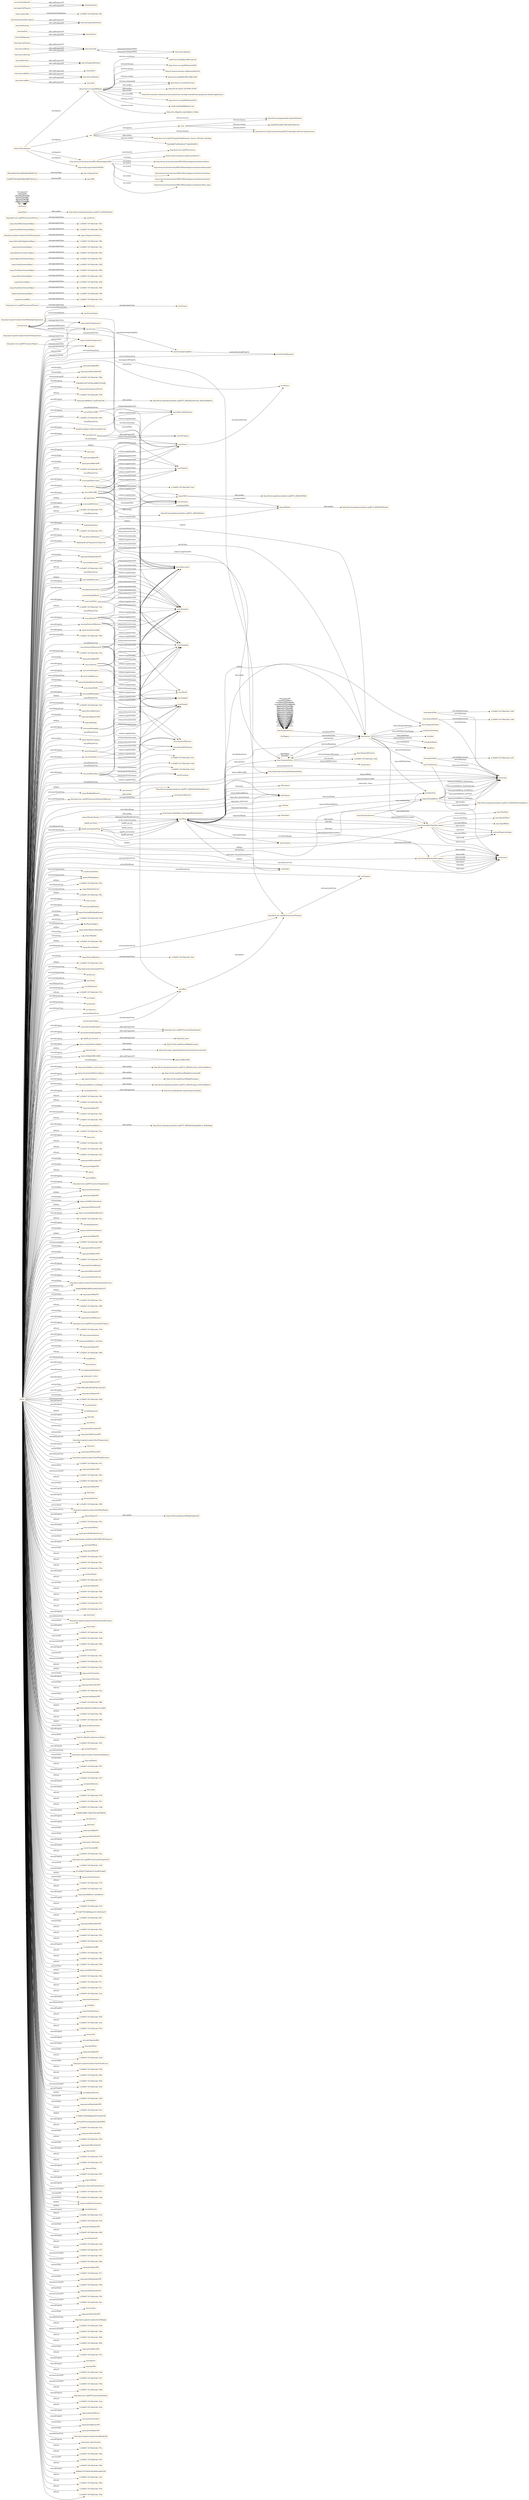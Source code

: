 digraph ar2dtool_diagram { 
rankdir=LR;
size="1501"
node [shape = rectangle, color="orange"]; "ssn:Sensor" "1c35d047:167c0be5cbb:-7fa5" "1c35d047:167c0be5cbb:-7efa" "eepsa:Window" "1c35d047:167c0be5cbb:-7f6f" "eepsa:SouthEastOrientedObject" "eepsa:BuildingElement" "eepsa:ExternalWall" "1c35d047:167c0be5cbb:-7fa8" "1c35d047:167c0be5cbb:-7f02" "dul:UnitOfMeasure" "eepsa:OutdoorRelativeHumidity" "http://purl.oclc.org/NET/ssnx/ssn#FeatureOfInterest" "eepsa:DeviceRelocation" "ssn:FeatureOfInterest" "1c35d047:167c0be5cbb:-7fa2" "eepsa:NorthOrientedObject" "1c35d047:167c0be5cbb:-7f8d" "eepsa:Door" "eepsa:NorthEastOrientedObject" "eepsa:IndoorTemperature" "eepsa:Building" "eepsa:SpaceOccupancy" "eepsa:SouthOrientedObject" "1c35d047:167c0be5cbb:-7ff1" "1c35d047:167c0be5cbb:-7fd2" "1c35d047:167c0be5cbb:-7fae" "eepsa:PostalAddress" "dul:Process" "1c35d047:167c0be5cbb:-7f9e" "eepsa:TemperatureSensor" "eepsa:ExternalWindow" "eepsa:BelowGroundLevelSpace" "san:ActuationValue" "1c35d047:167c0be5cbb:-7f6a" "eepsa:AdjacentToOutdoorSpace" "eepsa:BuildingSpace" "wgs84_pos:SpatialThing" "1c35d047:167c0be5cbb:-7fb2" "eepsa:WeatherService" "1c35d047:167c0be5cbb:-7f9c" "eepsa:SouthWestOrientedObject" "xsd:integer" "http://purl.oclc.org/NET/ssnx/ssn#Property" "san:Actuator" "eepsa:OutdoorTemperature" "eepsa:ExternalBuildingElement" "1c35d047:167c0be5cbb:-7fc9" "dul:PhysicalObject" "eepsa:IndoorRelativeHumidity" "http://purl.oclc.org/NET/ssnx/ssn#Process" "eepsa:NaturallyEnlightenedSpace" "ssn:Process" "eepsa:Skylight" "eepsa:WeatherStation" "1c35d047:167c0be5cbb:-7ff0" "http://purl.oclc.org/NET/ssnx/ssn#Input" "eepsa:DeviceShelter" "eepsa:Wall" "eepsa:EastOrientedObject" "eepsa:ExternalDoor" "san:Actuation" "eepsa:NorthWestOrientedObject" "1c35d047:167c0be5cbb:-7f23" "ssn:Device" "http://purl.oclc.org/NET/ssnx/ssn#Device" "1c35d047:167c0be5cbb:-7f46" "wgs84_pos:Point" "1c35d047:167c0be5cbb:-7f28" "1c35d047:167c0be5cbb:-7feb" "eepsa:Roof" "eepsa:WestOrientedObject" "san:ActuatorInput" "http://qudt.org/schema/qudt#Unit" "san:ActuatingProperty" "san:ActuatorOutput" "san:ActuatingCapability" "dul:Amount" "dul:Region" "dul:Entity" "san:Acting" "http://qudt.org/schema/qudt#QuantityKind" "san:Effect" "ssn:Deployment" "ssn:Input" "sosa:Actuation" "ssn:Output" "sosa:Observation" "ssn:Property" "ssn:System" "sosa:Sampling" "ssn:Stimulus" "time:TimeZone" "time:GeneralDateTimeDescription" "time:DateTimeInterval" "time:TRS" "time:TemporalDuration" "time:Duration" "time:GeneralDurationDescription" "time:ProperInterval" "time:TimePosition" "time:TemporalPosition" "time:Interval" "992cbe69ac9ab3a484ab62266d2b7efa" "time:TemporalEntity" "time:MonthOfYear" "2a28287b3b3d40188da346874423aca1" "time:TemporalUnit" "time:Instant" "time:DayOfWeek" "sosa:ObservableProperty" "sosa:FeatureOfInterest" "sosa:Platform" "sosa:ActuatableProperty" "sosa:Actuator" "sosa:Sample" "sosa:Sensor" "sosa:Procedure" "sosa:Result" "sosa:Sampler" ; /*classes style*/
	"san:hasActuatingProperty" -> "http://purl.oclc.org/NET/ssnx/ssn#hasProperty" [ label = "rdfs:subPropertyOf" ];
	"sosa:usedProcedure" -> "1c35d047:167c0be5cbb:-7edd" [ label = "owl:propertyChainAxiom" ];
	"sosa:usedProcedure" -> "1c35d047:167c0be5cbb:-7edf" [ label = "owl:propertyChainAxiom" ];
	"sosa:usedProcedure" -> "1c35d047:167c0be5cbb:-7ee1" [ label = "owl:propertyChainAxiom" ];
	"sosa:usedProcedure" -> "sosa:Procedure" [ label = "schema:rangeIncludes" ];
	"sosa:usedProcedure" -> "sosa:Sampling" [ label = "schema:domainIncludes" ];
	"sosa:usedProcedure" -> "sosa:Observation" [ label = "schema:domainIncludes" ];
	"sosa:usedProcedure" -> "sosa:Actuation" [ label = "schema:domainIncludes" ];
	"dul:Process" -> "ssn:Process" [ label = "owl:equivalentClass" ];
	"san:Actuation" -> "sosa:Actuation" [ label = "owl:equivalentClass" ];
	"san:hasActuatingCapability" -> "http://purl.oclc.org/NET/ssnx/ssn#hasProperty" [ label = "rdfs:subPropertyOf" ];
	"http://www.w3.org/2006/time" -> "http://orcid.org/0000-0002-3884-3420" [ label = "dcterms:creator" ];
	"http://www.w3.org/2006/time" -> "http://www.w3.org/TR/owl-time" [ label = "rdfs:seeAlso" ];
	"http://www.w3.org/2006/time" -> "http://dx.doi.org/10.3233/SW-150187" [ label = "rdfs:seeAlso" ];
	"http://www.w3.org/2006/time" -> "http://www.semantic-web-journal.net/content/time-ontology-extended-non-gregorian-calendar-applications" [ label = "rdfs:seeAlso" ];
	"http://www.w3.org/2006/time" -> "http://www.w3.org/TR/owl-time" [ label = "dcterms:isVersionOf" ];
	"http://www.w3.org/2006/time" -> "http://www.w3.org/2006/time#2016" [ label = "owl:versionIRI" ];
	"http://www.w3.org/2006/time" -> "mailto:panfeng66@gmail.com" [ label = "dcterms:creator" ];
	"http://www.w3.org/2006/time" -> "https://en.wikipedia.org/wiki/Jerry_Hobbs" [ label = "dcterms:creator" ];
	"http://www.w3.org/2006/time" -> "mailto:chris.little@metoffice.gov.uk" [ label = "dcterms:contributor" ];
	"http://www.w3.org/2006/time" -> "http://www.w3.org/2006/time#2006" [ label = "owl:priorVersion" ];
	"http://www.w3.org/2006/time" -> "https://creativecommons.org/licenses/by/4.0/" [ label = "dcterms:license" ];
	"time:generalDay" -> "1c35d047:167c0be5cbb:-7ed7" [ label = "owl:withRestrictions" ];
	"time:generalDay" -> "xsd:string" [ label = "owl:onDatatype" ];
	"eepsa:NorthEastOrientedObject" -> "1c35d047:167c0be5cbb:-7f8d" [ label = "owl:equivalentClass" ];
	"time:intervalBefore" -> "time:intervalDisjoint" [ label = "rdfs:subPropertyOf" ];
	"time:intervalBefore" -> "time:before" [ label = "rdfs:subPropertyOf" ];
	"time:inDateTime" -> "time:inTemporalPosition" [ label = "rdfs:subPropertyOf" ];
	"time:intervalFinishes" -> "time:intervalIn" [ label = "rdfs:subPropertyOf" ];
	"wgs84_pos:location" -> "foaf:based_near" [ label = "rdfs:subPropertyOf" ];
	"ssn:" -> "8e20dd007ed59cb0e2277bdb20540912" [ label = "dcterms:creator" ];
	"ssn:" -> "http://www.w3.org/Consortium/Legal/2015/copyright-software-and-document" [ label = "dcterms:license" ];
	"ssn:" -> "sosa:" [ label = "owl:imports" ];
	"ssn:" -> "https://www.w3.org/2015/spatial/wiki/Semantic_Sensor_Network_Ontology" [ label = "rdfs:seeAlso" ];
	"ssn:" -> "http://www.opengeospatial.org/ogc/Software" [ label = "dcterms:license" ];
	"eepsa:Window" -> "http://ifcowl.openbimstandards.org/IFC4_ADD2#IfcWindow" [ label = "rdfs:seeAlso" ];
	"time:hasEnd" -> "time:hasTime" [ label = "rdfs:subPropertyOf" ];
	"eepsa:Wall" -> "http://ifcowl.openbimstandards.org/IFC4_ADD2#IfcWall" [ label = "rdfs:seeAlso" ];
	"eepsa:Wall" -> "eepsa:Window" [ label = "owl:disjointWith" ];
	"sosa:isSampleOf" -> "sosa:FeatureOfInterest" [ label = "schema:rangeIncludes" ];
	"sosa:isSampleOf" -> "sosa:Sample" [ label = "schema:domainIncludes" ];
	"http://purl.oclc.org/NET/ssnx/ssn#Property" -> "ssn:Property" [ label = "owl:equivalentClass" ];
	"sosa:hasSample" -> "sosa:Sample" [ label = "schema:rangeIncludes" ];
	"sosa:hasSample" -> "sosa:FeatureOfInterest" [ label = "schema:domainIncludes" ];
	"http://purl.oclc.org/NET/ssnx/ssn#Input" -> "ssn:Input" [ label = "owl:equivalentClass" ];
	"eepsa:SouthWestOrientedObject" -> "1c35d047:167c0be5cbb:-7f23" [ label = "owl:equivalentClass" ];
	"time:hasDurationDescription" -> "time:hasTemporalDuration" [ label = "rdfs:subPropertyOf" ];
	"sosa:resultTime" -> "sosa:Sampling" [ label = "schema:domainIncludes" ];
	"sosa:resultTime" -> "sosa:Observation" [ label = "schema:domainIncludes" ];
	"sosa:resultTime" -> "sosa:Actuation" [ label = "schema:domainIncludes" ];
	"eepsa:capturedIn" -> "1c35d047:167c0be5cbb:-7ffc" [ label = "owl:propertyChainAxiom" ];
	"eepsa:ExternalWall" -> "1c35d047:167c0be5cbb:-7fa5" [ label = "owl:equivalentClass" ];
	"time:intervalIn" -> "time:intervalEquals" [ label = "owl:propertyDisjointWith" ];
	"eepsa:EastOrientedObject" -> "1c35d047:167c0be5cbb:-7fae" [ label = "owl:equivalentClass" ];
	"time:inTimePosition" -> "time:inTemporalPosition" [ label = "rdfs:subPropertyOf" ];
	"sosa:madeObservation" -> "sosa:Observation" [ label = "schema:rangeIncludes" ];
	"sosa:madeObservation" -> "sosa:Sensor" [ label = "schema:domainIncludes" ];
	"eepsa:Door" -> "http://ifcowl.openbimstandards.org/IFC4_ADD2#IfcDoor" [ label = "rdfs:seeAlso" ];
	"eepsa:Door" -> "eepsa:Window" [ label = "owl:disjointWith" ];
	"eepsa:Door" -> "eepsa:Wall" [ label = "owl:disjointWith" ];
	"eepsa:Roof" -> "http://ifcowl.openbimstandards.org/IFC4_ADD2#IfcRoof" [ label = "rdfs:seeAlso" ];
	"eepsa:WeatherStation" -> "http://aemet.linkeddata.es/ontology/WeatherStation" [ label = "rdfs:seeAlso" ];
	"sosa:actsOnProperty" -> "sosa:ActuatableProperty" [ label = "schema:rangeIncludes" ];
	"sosa:actsOnProperty" -> "sosa:Actuation" [ label = "schema:domainIncludes" ];
	"sosa:hasSimpleResult" -> "sosa:Sampling" [ label = "schema:domainIncludes" ];
	"sosa:hasSimpleResult" -> "sosa:Observation" [ label = "schema:domainIncludes" ];
	"sosa:hasSimpleResult" -> "sosa:Actuation" [ label = "schema:domainIncludes" ];
	"eepsa:WestOrientedObject" -> "1c35d047:167c0be5cbb:-7f02" [ label = "owl:equivalentClass" ];
	"eepsa:PostalAddress" -> "http://ifcowl.openbimstandards.org/IFC4_ADD2#IfcPostalAddress" [ label = "rdfs:seeAlso" ];
	"eepsa:containsPhysicalObject" -> "https://w3id.org/def/saref4bldg#contains" [ label = "rdfs:seeAlso" ];
	"time:generalYear" -> "1c35d047:167c0be5cbb:-7ed5" [ label = "owl:withRestrictions" ];
	"time:generalYear" -> "xsd:string" [ label = "owl:onDatatype" ];
	"sosa:Sensor" -> "ssn:Sensor" [ label = "owl:equivalentClass" ];
	"http://purl.oclc.org/NET/ssnx/ssn#Device" -> "ssn:Device" [ label = "owl:equivalentClass" ];
	"sosa:observedProperty" -> "sosa:ObservableProperty" [ label = "schema:rangeIncludes" ];
	"sosa:observedProperty" -> "sosa:Observation" [ label = "schema:domainIncludes" ];
	"eepsa:ExternalWindow" -> "1c35d047:167c0be5cbb:-7fa2" [ label = "owl:equivalentClass" ];
	"time:intervalStarts" -> "time:intervalIn" [ label = "rdfs:subPropertyOf" ];
	"sosa:observes" -> "ssn:forProperty" [ label = "rdfs:subPropertyOf" ];
	"sosa:observes" -> "sosa:ObservableProperty" [ label = "schema:rangeIncludes" ];
	"sosa:observes" -> "sosa:Sensor" [ label = "schema:domainIncludes" ];
	"eepsa:AdjacentToOutdoorSpace" -> "1c35d047:167c0be5cbb:-7ff1" [ label = "owl:equivalentClass" ];
	"time:intervalDuring" -> "time:intervalIn" [ label = "rdfs:subPropertyOf" ];
	"time:ProperInterval" -> "time:Instant" [ label = "owl:disjointWith" ];
	"time:seconds" -> "http://www.bipm.org/en/publications/si-brochure/second.html" [ label = "rdfs:seeAlso" ];
	"eepsa:isHighlyAffectedBy" -> "eepsa:isAffectedBy" [ label = "rdfs:subPropertyOf" ];
	"time:generalMonth" -> "1c35d047:167c0be5cbb:-7ed6" [ label = "owl:withRestrictions" ];
	"time:generalMonth" -> "xsd:string" [ label = "owl:onDatatype" ];
	"sosa:hasFeatureOfInterest" -> "sosa:Observation" [ label = "schema:domainIncludes" ];
	"sosa:hasFeatureOfInterest" -> "sosa:FeatureOfInterest" [ label = "schema:rangeIncludes" ];
	"sosa:hasFeatureOfInterest" -> "sosa:Sampling" [ label = "schema:domainIncludes" ];
	"sosa:hasFeatureOfInterest" -> "sosa:Actuation" [ label = "schema:domainIncludes" ];
	"sosa:hasFeatureOfInterest" -> "sosa:Sample" [ label = "schema:rangeIncludes" ];
	"time:intervalEquals" -> "time:intervalIn" [ label = "owl:propertyDisjointWith" ];
	"eepsa:NaturallyEnlightenedSpace" -> "1c35d047:167c0be5cbb:-7f9e" [ label = "owl:equivalentClass" ];
	"sosa:isFeatureOfInterestOf" -> "sosa:FeatureOfInterest" [ label = "schema:domainIncludes" ];
	"sosa:isFeatureOfInterestOf" -> "sosa:Actuation" [ label = "schema:rangeIncludes" ];
	"sosa:isFeatureOfInterestOf" -> "sosa:Sampling" [ label = "schema:rangeIncludes" ];
	"sosa:isFeatureOfInterestOf" -> "sosa:Observation" [ label = "schema:rangeIncludes" ];
	"sosa:isFeatureOfInterestOf" -> "sosa:Sample" [ label = "schema:domainIncludes" ];
	"sosa:" -> "http://www.opengeospatial.org/ogc/Software" [ label = "dcterms:license" ];
	"sosa:" -> "beb6d391ead8e37ff4c3e4f532fba1b2" [ label = "dcterms:creator" ];
	"sosa:" -> "http://www.w3.org/Consortium/Legal/2015/copyright-software-and-document" [ label = "dcterms:license" ];
	"eepsa:SouthEastOrientedObject" -> "1c35d047:167c0be5cbb:-7f46" [ label = "owl:equivalentClass" ];
	"eepsa:SouthOrientedObject" -> "1c35d047:167c0be5cbb:-7f28" [ label = "owl:equivalentClass" ];
	"sosa:madeBySampler" -> "sosa:Sampler" [ label = "schema:rangeIncludes" ];
	"sosa:madeBySampler" -> "sosa:Sampling" [ label = "schema:domainIncludes" ];
	"eepsa:BelowGroundLevelSpace" -> "1c35d047:167c0be5cbb:-7fd2" [ label = "owl:equivalentClass" ];
	"sosa:madeActuation" -> "sosa:Actuation" [ label = "schema:rangeIncludes" ];
	"sosa:madeActuation" -> "sosa:Actuator" [ label = "schema:domainIncludes" ];
	"san:ActuatorOutput" -> "san:Effect" [ label = "owl:equivalentClass" ];
	"http://purl.oclc.org/NET/ssnx/ssn#Process" -> "dul:Process" [ label = "owl:equivalentClass" ];
	"sosa:madeByActuator" -> "sosa:Actuator" [ label = "schema:rangeIncludes" ];
	"sosa:madeByActuator" -> "sosa:Actuation" [ label = "schema:domainIncludes" ];
	"http://purl.org/iot/vocab/m3-lite#AirTemperature" -> "eepsa:OutdoorTemperature" [ label = "owl:equivalentClass" ];
	"eepsa:postalAddress_hasCountry" -> "http://ifcowl.openbimstandards.org/IFC4_ADD2#country_IfcPostalAddress" [ label = "rdfs:seeAlso" ];
	"time:hasDuration" -> "time:hasTemporalDuration" [ label = "rdfs:subPropertyOf" ];
	"time:hasBeginning" -> "time:hasTime" [ label = "rdfs:subPropertyOf" ];
	"sosa:isActedOnBy" -> "sosa:Actuation" [ label = "schema:rangeIncludes" ];
	"sosa:isActedOnBy" -> "sosa:ActuatableProperty" [ label = "schema:domainIncludes" ];
	"eepsa:isContainedInPhysicalSpace" -> "https://w3id.org/def/saref4bldg#isContainedIn" [ label = "rdfs:seeAlso" ];
	"sosa:isObservedBy" -> "sosa:Sensor" [ label = "schema:rangeIncludes" ];
	"sosa:isObservedBy" -> "sosa:ObservableProperty" [ label = "schema:domainIncludes" ];
	"http://purl.org/iot/vocab/m3-lite#Thermometer" -> "eepsa:TemperatureSensor" [ label = "owl:equivalentClass" ];
	"san:actuationResults" -> "dul:isSettingFor" [ label = "rdfs:subPropertyOf" ];
	"eepsa:NorthWestOrientedObject" -> "1c35d047:167c0be5cbb:-7f6a" [ label = "owl:equivalentClass" ];
	"sosa:hosts" -> "1c35d047:167c0be5cbb:-7ee3" [ label = "owl:propertyChainAxiom" ];
	"sosa:hosts" -> "sosa:Platform" [ label = "schema:rangeIncludes" ];
	"sosa:hosts" -> "sosa:Actuator" [ label = "schema:rangeIncludes" ];
	"sosa:hosts" -> "sosa:Sampler" [ label = "schema:rangeIncludes" ];
	"sosa:hosts" -> "sosa:Sensor" [ label = "schema:rangeIncludes" ];
	"sosa:hosts" -> "sosa:Platform" [ label = "schema:domainIncludes" ];
	"eepsa:BuildingElement" -> "http://ifcowl.openbimstandards.org/IFC4_ADD2#IfcBuildingElement" [ label = "rdfs:seeAlso" ];
	"http://purl.org/iot/vocab/m3-lite#BuildingTemperature" -> "eepsa:IndoorTemperature" [ label = "owl:equivalentClass" ];
	"eepsa:hasSpace" -> "https://w3id.org/def/saref4bldg#hasSpace" [ label = "rdfs:seeAlso" ];
	"time:TemporalEntity" -> "1c35d047:167c0be5cbb:-7edb" [ label = "owl:unionOf" ];
	"eepsa:postalAddress_hasRegion" -> "http://ifcowl.openbimstandards.org/IFC4_ADD2#region_IfcPostalAddress" [ label = "rdfs:seeAlso" ];
	"san:hasDateTime" -> "http://www.linkedmodel.org/schema/vaem#date" [ label = "rdfs:subPropertyOf" ];
	"sosa:phenomenonTime" -> "time:TemporalEntity" [ label = "schema:rangeIncludes" ];
	"sosa:phenomenonTime" -> "sosa:Sampling" [ label = "schema:domainIncludes" ];
	"sosa:phenomenonTime" -> "sosa:Observation" [ label = "schema:domainIncludes" ];
	"sosa:phenomenonTime" -> "sosa:Actuation" [ label = "schema:domainIncludes" ];
	"san:Actuator" -> "sosa:Actuator" [ label = "owl:equivalentClass" ];
	"NULL" -> "1c35d047:167c0be5cbb:-7f0e" [ label = "rdf:rest" ];
	"NULL" -> "wgs84_pos:SpatialThing" [ label = "owl:allValuesFrom" ];
	"NULL" -> "1c35d047:167c0be5cbb:-7f5f" [ label = "rdf:rest" ];
	"NULL" -> "time:TemporalPosition" [ label = "rdf:first" ];
	"NULL" -> "eepsa:periodJuneNE" [ label = "owl:hasValue" ];
	"NULL" -> "1c35d047:167c0be5cbb:-7fd1" [ label = "owl:intersectionOf" ];
	"NULL" -> "san:ActuationValue" [ label = "owl:someValuesFrom" ];
	"NULL" -> "1c35d047:167c0be5cbb:-7f35" [ label = "rdf:rest" ];
	"NULL" -> "eepsa:hasPostalAddress" [ label = "owl:onProperty" ];
	"NULL" -> "1c35d047:167c0be5cbb:-7faa" [ label = "rdf:rest" ];
	"NULL" -> "time:years" [ label = "owl:onProperty" ];
	"NULL" -> "1c35d047:167c0be5cbb:-7f2f" [ label = "rdf:rest" ];
	"NULL" -> "1c35d047:167c0be5cbb:-7ffb" [ label = "rdf:rest" ];
	"NULL" -> "1c35d047:167c0be5cbb:-7fc5" [ label = "rdf:rest" ];
	"NULL" -> "time:GeneralDurationDescription" [ label = "rdf:first" ];
	"NULL" -> "eepsa:BuildingSpace" [ label = "rdf:first" ];
	"NULL" -> "eepsa:periodNovemberSE" [ label = "owl:hasValue" ];
	"NULL" -> "eepsa:periodAprilNW" [ label = "owl:hasValue" ];
	"NULL" -> "rdf:nil" [ label = "rdf:rest" ];
	"NULL" -> "san:hasEffect" [ label = "owl:onProperty" ];
	"NULL" -> "http://purl.oclc.org/NET/ssnx/ssn#implements" [ label = "owl:onProperty" ];
	"NULL" -> "eepsa:northOrientation" [ label = "rdf:first" ];
	"NULL" -> "eepsa:periodAprilSE" [ label = "owl:hasValue" ];
	"NULL" -> "eepsa:northWestOrientation" [ label = "rdf:first" ];
	"NULL" -> "eepsa:periodFebruaryNE" [ label = "owl:hasValue" ];
	"NULL" -> "eepsa:isAffectedBy" [ label = "owl:onProperty" ];
	"NULL" -> "eepsa:containsBuildingElement" [ label = "owl:onProperty" ];
	"NULL" -> "1c35d047:167c0be5cbb:-7fec" [ label = "rdf:rest" ];
	"NULL" -> "ssn:hasDeployment" [ label = "owl:onProperty" ];
	"NULL" -> "eepsa:southEastOrientation" [ label = "rdf:first" ];
	"NULL" -> "eepsa:DeviceShelter" [ label = "owl:allValuesFrom" ];
	"NULL" -> "eepsa:periodMaySW" [ label = "owl:hasValue" ];
	"NULL" -> "1c35d047:167c0be5cbb:-7f68" [ label = "owl:intersectionOf" ];
	"NULL" -> "eepsa:periodFebruarySW" [ label = "owl:hasValue" ];
	"NULL" -> "http://qudt.org/schema/qudt#QuantityKind" [ label = "owl:someValuesFrom" ];
	"NULL" -> "eepsa:periodMarchNW" [ label = "owl:hasValue" ];
	"NULL" -> "1c35d047:167c0be5cbb:-7fe9" [ label = "owl:intersectionOf" ];
	"NULL" -> "eepsa:hasSolvingMethod" [ label = "owl:onProperty" ];
	"NULL" -> "san:Effect" [ label = "owl:someValuesFrom" ];
	"NULL" -> "eepsa:periodDecemberNE" [ label = "owl:hasValue" ];
	"NULL" -> "san:actuationMethodUsed" [ label = "owl:onProperty" ];
	"NULL" -> "http://purl.org/iot/vocab/m3-lite#SunPositionDirection" [ label = "owl:allValuesFrom" ];
	"NULL" -> "fb4db3969981b89f541a642220af1d75" [ label = "rdf:first" ];
	"NULL" -> "eepsa:periodMayNE" [ label = "owl:hasValue" ];
	"NULL" -> "san:hasDateTime" [ label = "owl:onProperty" ];
	"NULL" -> "1c35d047:167c0be5cbb:-7fac" [ label = "owl:intersectionOf" ];
	"NULL" -> "1c35d047:167c0be5cbb:-7f89" [ label = "rdf:rest" ];
	"NULL" -> "eepsa:periodJulyNE" [ label = "owl:hasValue" ];
	"NULL" -> "ssn:System" [ label = "owl:allValuesFrom" ];
	"NULL" -> "ssn:Deployment" [ label = "owl:allValuesFrom" ];
	"NULL" -> "eepsa:hasUnitOfMeasure" [ label = "owl:onProperty" ];
	"NULL" -> "http://purl.oclc.org/NET/ssnx/ssn#forProperty" [ label = "owl:onProperty" ];
	"NULL" -> "1c35d047:167c0be5cbb:-7f59" [ label = "rdf:rest" ];
	"NULL" -> "time:numericPosition" [ label = "owl:onProperty" ];
	"NULL" -> "sosa:hasSample" [ label = "owl:onProperty" ];
	"NULL" -> "sosa:observes" [ label = "owl:onProperty" ];
	"NULL" -> "eepsa:postalAddress_hasTown" [ label = "owl:onProperty" ];
	"NULL" -> "san:Acting" [ label = "owl:allValuesFrom" ];
	"NULL" -> "eepsa:periodJuneSW" [ label = "owl:hasValue" ];
	"NULL" -> "1c35d047:167c0be5cbb:-7f90" [ label = "rdf:rest" ];
	"NULL" -> "sosa:madeSampling" [ label = "owl:onProperty" ];
	"NULL" -> "xsd:gMonth" [ label = "owl:allValuesFrom" ];
	"NULL" -> "xsd:decimal" [ label = "owl:allValuesFrom" ];
	"NULL" -> "time:minutes" [ label = "owl:onProperty" ];
	"NULL" -> "ssn:deployedOnPlatform" [ label = "owl:onProperty" ];
	"NULL" -> "eepsa:pset_status" [ label = "owl:onProperty" ];
	"NULL" -> "eepsa:periodJanuarySE" [ label = "owl:hasValue" ];
	"NULL" -> "eepsa:Building" [ label = "rdf:first" ];
	"NULL" -> "san:ActuatingProperty" [ label = "owl:someValuesFrom" ];
	"NULL" -> "a32dc7f901d90cf87fef87b8c7bb1a95" [ label = "owl:onProperty" ];
	"NULL" -> "dul:PhysicalObject" [ label = "rdf:first" ];
	"NULL" -> "eepsa:periodAugustNE" [ label = "owl:hasValue" ];
	"NULL" -> "1c35d047:167c0be5cbb:-7f26" [ label = "owl:intersectionOf" ];
	"NULL" -> "ssn:isProxyFor" [ label = "owl:onProperty" ];
	"NULL" -> "ssn:inDeployment" [ label = "rdf:first" ];
	"NULL" -> "time:day" [ label = "owl:onProperty" ];
	"NULL" -> "ssn:detects" [ label = "owl:onProperty" ];
	"NULL" -> "sosa:Observation" [ label = "owl:allValuesFrom" ];
	"NULL" -> "eepsa:periodNovemberNE" [ label = "owl:hasValue" ];
	"NULL" -> "sosa:Sampling" [ label = "owl:allValuesFrom" ];
	"NULL" -> "eepsa:periodFebruaryNW" [ label = "owl:hasValue" ];
	"NULL" -> "http://purl.org/iot/vocab/m3-lite#Temperature" [ label = "owl:allValuesFrom" ];
	"NULL" -> "time:year" [ label = "owl:onProperty" ];
	"NULL" -> "sosa:hasFeatureOfInterest" [ label = "owl:onProperty" ];
	"NULL" -> "eepsa:periodFebruarySE" [ label = "owl:hasValue" ];
	"NULL" -> "eepsa:northOrientation" [ label = "owl:hasValue" ];
	"NULL" -> "http://purl.org/iot/vocab/m3-lite#WindDirection" [ label = "owl:allValuesFrom" ];
	"NULL" -> "1c35d047:167c0be5cbb:-7fa1" [ label = "owl:intersectionOf" ];
	"NULL" -> "eepsa:periodMarchNE" [ label = "owl:hasValue" ];
	"NULL" -> "eepsa:Skylight" [ label = "owl:onClass" ];
	"NULL" -> "1c35d047:167c0be5cbb:-7f63" [ label = "owl:intersectionOf" ];
	"NULL" -> "san:Acting" [ label = "owl:someValuesFrom" ];
	"NULL" -> "1c35d047:167c0be5cbb:-7ff0" [ label = "rdf:first" ];
	"NULL" -> "1c35d047:167c0be5cbb:-7f72" [ label = "rdf:rest" ];
	"NULL" -> "eepsa:isHighlyAffectedBy" [ label = "owl:onProperty" ];
	"NULL" -> "eepsa:periodMayNW" [ label = "owl:hasValue" ];
	"NULL" -> "foaf:name" [ label = "owl:onProperty" ];
	"NULL" -> "dul:includesEvent" [ label = "owl:onProperty" ];
	"NULL" -> "1c35d047:167c0be5cbb:-7f99" [ label = "owl:unionOf" ];
	"NULL" -> "http://purl.org/iot/vocab/m3-lite#WindSpeed" [ label = "owl:hasValue" ];
	"NULL" -> "eepsa:isSpaceOf" [ label = "owl:onProperty" ];
	"NULL" -> "1c35d047:167c0be5cbb:-7f42" [ label = "rdf:rest" ];
	"NULL" -> "time:monthOfYear" [ label = "owl:onProperty" ];
	"NULL" -> "eepsa:providesWeatherService" [ label = "owl:onProperty" ];
	"NULL" -> "http://www.opengis.net/def/uom/ISO-8601/0/Gregorian" [ label = "owl:hasValue" ];
	"NULL" -> "time:dayOfWeek" [ label = "owl:onProperty" ];
	"NULL" -> "eepsa:periodMaySE" [ label = "owl:hasValue" ];
	"NULL" -> "1c35d047:167c0be5cbb:-7f12" [ label = "rdf:rest" ];
	"NULL" -> "time:Instant" [ label = "rdf:first" ];
	"NULL" -> "time:Interval" [ label = "rdf:first" ];
	"NULL" -> "sosa:ObservableProperty" [ label = "owl:allValuesFrom" ];
	"NULL" -> "1c35d047:167c0be5cbb:-7f0c" [ label = "rdf:rest" ];
	"NULL" -> "eepsa:BuildingElement" [ label = "owl:someValuesFrom" ];
	"NULL" -> "1c35d047:167c0be5cbb:-7f5d" [ label = "rdf:rest" ];
	"NULL" -> "ssn:hasOutput" [ label = "owl:onProperty" ];
	"NULL" -> "sosa:hasResult" [ label = "owl:onProperty" ];
	"NULL" -> "http://purl.org/iot/vocab/m3-lite#WindSpeed" [ label = "owl:allValuesFrom" ];
	"NULL" -> "1c35d047:167c0be5cbb:-7f33" [ label = "rdf:rest" ];
	"NULL" -> "eepsa:periodJuneSE" [ label = "owl:hasValue" ];
	"NULL" -> "1c35d047:167c0be5cbb:-7f84" [ label = "rdf:rest" ];
	"NULL" -> "1c35d047:167c0be5cbb:-7f2d" [ label = "rdf:rest" ];
	"NULL" -> "1c35d047:167c0be5cbb:-7f7e" [ label = "rdf:rest" ];
	"NULL" -> "1c35d047:167c0be5cbb:-7fc9" [ label = "owl:onClass" ];
	"NULL" -> "1c35d047:167c0be5cbb:-7fc3" [ label = "rdf:rest" ];
	"NULL" -> "time:hours" [ label = "owl:onProperty" ];
	"NULL" -> "1c35d047:167c0be5cbb:-7feb" [ label = "rdf:first" ];
	"NULL" -> "http://purl.org/iot/vocab/m3-lite#SunPositionElevation" [ label = "owl:allValuesFrom" ];
	"NULL" -> "time:weeks" [ label = "owl:onProperty" ];
	"NULL" -> "1c35d047:167c0be5cbb:-7fb2" [ label = "owl:allValuesFrom" ];
	"NULL" -> "1c35d047:167c0be5cbb:-7ede" [ label = "rdf:rest" ];
	"NULL" -> "sosa:hosts" [ label = "owl:onProperty" ];
	"NULL" -> "1c35d047:167c0be5cbb:-7ed9" [ label = "owl:unionOf" ];
	"NULL" -> "1c35d047:167c0be5cbb:-7f8b" [ label = "owl:intersectionOf" ];
	"NULL" -> "time:timeZone" [ label = "owl:onProperty" ];
	"NULL" -> "1c35d047:167c0be5cbb:-7fb1" [ label = "owl:unionOf" ];
	"NULL" -> "1c35d047:167c0be5cbb:-7f1c" [ label = "owl:intersectionOf" ];
	"NULL" -> "1c35d047:167c0be5cbb:-7f24" [ label = "rdf:rest" ];
	"NULL" -> "eepsa:eastOrientation" [ label = "rdf:first" ];
	"NULL" -> "eepsa:containsPhysicalObject" [ label = "rdf:first" ];
	"NULL" -> "time:numericDuration" [ label = "owl:onProperty" ];
	"NULL" -> "sosa:madeActuation" [ label = "owl:onProperty" ];
	"NULL" -> "eepsa:periodOctoberSW" [ label = "owl:hasValue" ];
	"NULL" -> "1c35d047:167c0be5cbb:-7fea" [ label = "rdf:rest" ];
	"NULL" -> "ssn:Sensor" [ label = "owl:onClass" ];
	"NULL" -> "eepsa:periodAugustNW" [ label = "owl:hasValue" ];
	"NULL" -> "1c35d047:167c0be5cbb:-7f86" [ label = "owl:intersectionOf" ];
	"NULL" -> "ab0f1b8e2c9048152cd36fe32c10c964" [ label = "rdf:first" ];
	"NULL" -> "eepsa:ExternalWindow" [ label = "owl:onClass" ];
	"NULL" -> "1c35d047:167c0be5cbb:-7ffa" [ label = "rdf:first" ];
	"NULL" -> "eepsa:postalAddress_hasCountry" [ label = "owl:onProperty" ];
	"NULL" -> "sosa:Sample" [ label = "owl:allValuesFrom" ];
	"NULL" -> "1c35d047:167c0be5cbb:-7f66" [ label = "rdf:rest" ];
	"NULL" -> "eepsa:southOrientation" [ label = "rdf:first" ];
	"NULL" -> "time:minute" [ label = "owl:onProperty" ];
	"NULL" -> "eepsa:WeatherService" [ label = "owl:someValuesFrom" ];
	"NULL" -> "http://purl.oclc.org/NET/ssnx/ssn#Property" [ label = "owl:someValuesFrom" ];
	"NULL" -> "http://es.dbpedia.org/resource/Spain" [ label = "owl:hasValue" ];
	"NULL" -> "1c35d047:167c0be5cbb:-7fc6" [ label = "rdf:rest" ];
	"NULL" -> "ssn:hasProperty" [ label = "owl:onProperty" ];
	"NULL" -> "sosa:isActedOnBy" [ label = "owl:onProperty" ];
	"NULL" -> "http://purl.org/iot/vocab/m3-lite#SolarRadiation" [ label = "owl:allValuesFrom" ];
	"NULL" -> "time:unitMonth" [ label = "owl:hasValue" ];
	"NULL" -> "1c35d047:167c0be5cbb:-7f57" [ label = "rdf:rest" ];
	"NULL" -> "sosa:usedProcedure" [ label = "owl:onProperty" ];
	"NULL" -> "dul:isParametrizedBy" [ label = "owl:onProperty" ];
	"NULL" -> "1c35d047:167c0be5cbb:-7fe7" [ label = "rdf:rest" ];
	"NULL" -> "xsd:string" [ label = "owl:someValuesFrom" ];
	"NULL" -> "ssn:hasSubSystem" [ label = "owl:onProperty" ];
	"NULL" -> "sosa:FeatureOfInterest" [ label = "owl:allValuesFrom" ];
	"NULL" -> "time:week" [ label = "owl:onProperty" ];
	"NULL" -> "eepsa:containsPhysicalObject" [ label = "owl:onProperty" ];
	"NULL" -> "1c35d047:167c0be5cbb:-7f78" [ label = "rdf:rest" ];
	"NULL" -> "dul:PhysicalObject" [ label = "owl:allValuesFrom" ];
	"NULL" -> "1c35d047:167c0be5cbb:-7fb7" [ label = "rdf:rest" ];
	"NULL" -> "1c35d047:167c0be5cbb:-7ed8" [ label = "rdf:rest" ];
	"NULL" -> "2a449fe1f9861156b0759cc628788556" [ label = "owl:onProperty" ];
	"NULL" -> "ssn:Stimulus" [ label = "owl:allValuesFrom" ];
	"NULL" -> "ssn:observes" [ label = "owl:onProperty" ];
	"NULL" -> "eepsa:postalAddress_hasRegion" [ label = "owl:onProperty" ];
	"NULL" -> "eepsa:BuildingSpace" [ label = "owl:someValuesFrom" ];
	"NULL" -> "time:hour" [ label = "owl:onProperty" ];
	"NULL" -> "eepsa:periodJulySE" [ label = "owl:hasValue" ];
	"NULL" -> "1c35d047:167c0be5cbb:-7f9c" [ label = "rdf:first" ];
	"NULL" -> "eepsa:periodOctoberSE" [ label = "owl:hasValue" ];
	"NULL" -> "eepsa:pset_isExternal" [ label = "owl:onProperty" ];
	"NULL" -> "san:isConsumedBy" [ label = "owl:onProperty" ];
	"NULL" -> "1c35d047:167c0be5cbb:-7fde" [ label = "rdf:rest" ];
	"NULL" -> "ssn:Output" [ label = "owl:allValuesFrom" ];
	"NULL" -> "http://purl.oclc.org/NET/ssnx/ssn#isPropertyOf" [ label = "owl:onProperty" ];
	"NULL" -> "1c35d047:167c0be5cbb:-7ef9" [ label = "owl:unionOf" ];
	"NULL" -> "9115f3b4273c065a91214ca0b55cbd61" [ label = "owl:onProperty" ];
	"NULL" -> "eepsa:DeviceRelocation" [ label = "owl:allValuesFrom" ];
	"NULL" -> "sosa:Actuation" [ label = "owl:allValuesFrom" ];
	"NULL" -> "eepsa:westOrientation" [ label = "rdf:first" ];
	"NULL" -> "1c35d047:167c0be5cbb:-7f70" [ label = "rdf:rest" ];
	"NULL" -> "http://qudt.org/schema/qudt#Unit" [ label = "owl:someValuesFrom" ];
	"NULL" -> "1c35d047:167c0be5cbb:-7fcf" [ label = "rdf:rest" ];
	"NULL" -> "eepsa:postalAddress_hasAddress" [ label = "owl:onProperty" ];
	"NULL" -> "eepsa:ExternalBuildingElement" [ label = "rdf:first" ];
	"NULL" -> "eepsa:OutdoorRelativeHumidity" [ label = "owl:hasValue" ];
	"NULL" -> "eepsa:northWestOrientation" [ label = "owl:hasValue" ];
	"NULL" -> "ssn:hasInput" [ label = "owl:onProperty" ];
	"NULL" -> "1c35d047:167c0be5cbb:-7f10" [ label = "rdf:rest" ];
	"NULL" -> "67216677f47d8596ade10110335c6c67" [ label = "owl:onProperty" ];
	"NULL" -> "1c35d047:167c0be5cbb:-7f61" [ label = "rdf:rest" ];
	"NULL" -> "eepsa:periodDecemberSW" [ label = "owl:hasValue" ];
	"NULL" -> "1c35d047:167c0be5cbb:-7f0a" [ label = "rdf:rest" ];
	"NULL" -> "eepsa:hasSpace" [ label = "owl:onProperty" ];
	"NULL" -> "eepsa:westOrientation" [ label = "owl:hasValue" ];
	"NULL" -> "sosa:madeBySampler" [ label = "owl:onProperty" ];
	"NULL" -> "1c35d047:167c0be5cbb:-7f5b" [ label = "rdf:rest" ];
	"NULL" -> "1c35d047:167c0be5cbb:-7fa0" [ label = "rdf:rest" ];
	"NULL" -> "time:Duration" [ label = "rdf:first" ];
	"NULL" -> "time:Instant" [ label = "owl:onClass" ];
	"NULL" -> "ssn:implementedBy" [ label = "owl:onProperty" ];
	"NULL" -> "1c35d047:167c0be5cbb:-7f31" [ label = "rdf:rest" ];
	"NULL" -> "ssn:forProperty" [ label = "owl:onProperty" ];
	"NULL" -> "1c35d047:167c0be5cbb:-7f82" [ label = "rdf:rest" ];
	"NULL" -> "1c35d047:167c0be5cbb:-7f08" [ label = "rdf:rest" ];
	"NULL" -> "eepsa:southWestOrientation" [ label = "owl:hasValue" ];
	"NULL" -> "san:hasActuatingProperty" [ label = "owl:onProperty" ];
	"NULL" -> "1c35d047:167c0be5cbb:-7f2b" [ label = "rdf:rest" ];
	"NULL" -> "1c35d047:167c0be5cbb:-7f7c" [ label = "rdf:rest" ];
	"NULL" -> "1c35d047:167c0be5cbb:-7fc1" [ label = "rdf:rest" ];
	"NULL" -> "1c35d047:167c0be5cbb:-7ee2" [ label = "rdf:rest" ];
	"NULL" -> "eepsa:hasOrientation" [ label = "owl:onProperty" ];
	"NULL" -> "xsd:gDay" [ label = "owl:allValuesFrom" ];
	"NULL" -> "eepsa:hasDataSource" [ label = "owl:onProperty" ];
	"NULL" -> "1c35d047:167c0be5cbb:-7f29" [ label = "rdf:rest" ];
	"NULL" -> "1c35d047:167c0be5cbb:-7edc" [ label = "rdf:rest" ];
	"NULL" -> "sosa:madeBySensor" [ label = "rdf:first" ];
	"NULL" -> "1c35d047:167c0be5cbb:-7fe2" [ label = "rdf:rest" ];
	"NULL" -> "eepsa:OutdoorTemperature" [ label = "owl:hasValue" ];
	"NULL" -> "eepsa:Door" [ label = "rdf:first" ];
	"NULL" -> "san:actsOn" [ label = "owl:onProperty" ];
	"NULL" -> "ssn:wasOriginatedBy" [ label = "owl:onProperty" ];
	"NULL" -> "time:dayOfYear" [ label = "owl:onProperty" ];
	"NULL" -> "sosa:Actuator" [ label = "owl:allValuesFrom" ];
	"NULL" -> "eepsa:periodJulySW" [ label = "owl:hasValue" ];
	"NULL" -> "1c35d047:167c0be5cbb:-7ed3" [ label = "rdf:rest" ];
	"NULL" -> "ssn:Input" [ label = "owl:allValuesFrom" ];
	"NULL" -> "http://purl.org/iot/vocab/m3-lite#CloudCover" [ label = "owl:hasValue" ];
	"NULL" -> "1c35d047:167c0be5cbb:-7f3d" [ label = "rdf:rest" ];
	"NULL" -> "1c35d047:167c0be5cbb:-7f8e" [ label = "rdf:rest" ];
	"NULL" -> "eepsa:southWestOrientation" [ label = "rdf:first" ];
	"NULL" -> "1c35d047:167c0be5cbb:-7fd3" [ label = "rdf:rest" ];
	"NULL" -> "1c35d047:167c0be5cbb:-7fe4" [ label = "owl:intersectionOf" ];
	"NULL" -> "ssn:deployedSystem" [ label = "owl:onProperty" ];
	"NULL" -> "xsd:double" [ label = "owl:someValuesFrom" ];
	"NULL" -> "1c35d047:167c0be5cbb:-7ed2" [ label = "owl:unionOf" ];
	"NULL" -> "eepsa:periodSeptemberNW" [ label = "owl:hasValue" ];
	"NULL" -> "sosa:madeByActuator" [ label = "rdf:first" ];
	"NULL" -> "1c35d047:167c0be5cbb:-7fa3" [ label = "rdf:rest" ];
	"NULL" -> "57246672553fe6fdfebc60791a504198" [ label = "rdf:first" ];
	"NULL" -> "http://purl.org/iot/vocab/m3-lite#SunPositionDirection" [ label = "owl:hasValue" ];
	"NULL" -> "sosa:Procedure" [ label = "owl:allValuesFrom" ];
	"NULL" -> "http://purl.org/iot/vocab/m3-lite#SolarRadiation" [ label = "owl:hasValue" ];
	"NULL" -> "4a51aa4f7b1e2cefaee6bca42bd5f5f6" [ label = "owl:onProperty" ];
	"NULL" -> "1c35d047:167c0be5cbb:-7fc4" [ label = "rdf:rest" ];
	"NULL" -> "eepsa:periodOctoberNW" [ label = "owl:hasValue" ];
	"NULL" -> "1c35d047:167c0be5cbb:-7f55" [ label = "rdf:rest" ];
	"NULL" -> "eepsa:periodDecemberSE" [ label = "owl:hasValue" ];
	"NULL" -> "sosa:resultTime" [ label = "owl:onProperty" ];
	"NULL" -> "sosa:Result" [ label = "owl:allValuesFrom" ];
	"NULL" -> "time:month" [ label = "owl:onProperty" ];
	"NULL" -> "xsd:double" [ label = "owl:onDataRange" ];
	"NULL" -> "1c35d047:167c0be5cbb:-7f76" [ label = "rdf:rest" ];
	"NULL" -> "1c35d047:167c0be5cbb:-7f1f" [ label = "rdf:rest" ];
	"NULL" -> "time:unitType" [ label = "owl:onProperty" ];
	"NULL" -> "xsd:boolean" [ label = "owl:onDataRange" ];
	"NULL" -> "1c35d047:167c0be5cbb:-7f97" [ label = "rdf:rest" ];
	"NULL" -> "eepsa:isModel" [ label = "owl:onProperty" ];
	"NULL" -> "eepsa:pset_thermalTransmittance" [ label = "owl:onProperty" ];
	"NULL" -> "1c35d047:167c0be5cbb:-7f21" [ label = "owl:intersectionOf" ];
	"NULL" -> "1c35d047:167c0be5cbb:-7ed4" [ label = "owl:unionOf" ];
	"NULL" -> "eepsa:northEastOrientation" [ label = "owl:hasValue" ];
	"NULL" -> "ssn:implements" [ label = "rdf:first" ];
	"NULL" -> "sosa:observedProperty" [ label = "owl:onProperty" ];
	"NULL" -> "xsd:gYear" [ label = "owl:allValuesFrom" ];
	"NULL" -> "1c35d047:167c0be5cbb:-7f16" [ label = "rdf:rest" ];
	"NULL" -> "1c35d047:167c0be5cbb:-7fc8" [ label = "owl:oneOf" ];
	"NULL" -> "1c35d047:167c0be5cbb:-7efa" [ label = "owl:allValuesFrom" ];
	"NULL" -> "eepsa:periodAugustSW" [ label = "owl:hasValue" ];
	"NULL" -> "1c35d047:167c0be5cbb:-7fb9" [ label = "rdf:rest" ];
	"NULL" -> "eepsa:Window" [ label = "rdf:first" ];
	"NULL" -> "eepsa:PostalAddress" [ label = "owl:onClass" ];
	"NULL" -> "ssn:isPropertyOf" [ label = "owl:onProperty" ];
	"NULL" -> "1c35d047:167c0be5cbb:-7fa6" [ label = "rdf:rest" ];
	"NULL" -> "sosa:madeBySensor" [ label = "owl:onProperty" ];
	"NULL" -> "san:Actuator" [ label = "owl:someValuesFrom" ];
	"NULL" -> "dul:Amount" [ label = "owl:someValuesFrom" ];
	"NULL" -> "1c35d047:167c0be5cbb:-7f37" [ label = "rdf:rest" ];
	"NULL" -> "1c35d047:167c0be5cbb:-7f44" [ label = "owl:intersectionOf" ];
	"NULL" -> "wgs84_pos:SpatialThing" [ label = "owl:someValuesFrom" ];
	"NULL" -> "eepsa:northEastOrientation" [ label = "rdf:first" ];
	"NULL" -> "1c35d047:167c0be5cbb:-7f6d" [ label = "owl:intersectionOf" ];
	"NULL" -> "eepsa:periodJuneNW" [ label = "owl:hasValue" ];
	"NULL" -> "1c35d047:167c0be5cbb:-7fc7" [ label = "rdf:rest" ];
	"NULL" -> "eepsa:periodSeptemberSW" [ label = "owl:hasValue" ];
	"NULL" -> "eepsa:ExternalBuildingElement" [ label = "owl:onClass" ];
	"NULL" -> "1c35d047:167c0be5cbb:-7f94" [ label = "owl:intersectionOf" ];
	"NULL" -> "eepsa:periodSeptemberNE" [ label = "owl:hasValue" ];
	"NULL" -> "eepsa:southEastOrientation" [ label = "owl:hasValue" ];
	"NULL" -> "1c35d047:167c0be5cbb:-7f3f" [ label = "owl:intersectionOf" ];
	"NULL" -> "1c35d047:167c0be5cbb:-7fee" [ label = "owl:intersectionOf" ];
	"NULL" -> "time:months" [ label = "owl:onProperty" ];
	"NULL" -> "time:seconds" [ label = "owl:onProperty" ];
	"NULL" -> "sosa:isSampleOf" [ label = "owl:onProperty" ];
	"NULL" -> "sosa:isResultOf" [ label = "owl:onProperty" ];
	"NULL" -> "eepsa:periodOctoberNE" [ label = "owl:hasValue" ];
	"NULL" -> "http://purl.org/iot/vocab/m3-lite#Weight" [ label = "owl:allValuesFrom" ];
	"NULL" -> "1c35d047:167c0be5cbb:-7fd9" [ label = "rdf:rest" ];
	"NULL" -> "sosa:Platform" [ label = "owl:allValuesFrom" ];
	"NULL" -> "1c35d047:167c0be5cbb:-7fdb" [ label = "owl:intersectionOf" ];
	"NULL" -> "ssn:deployedSystem" [ label = "rdf:first" ];
	"NULL" -> "1c35d047:167c0be5cbb:-7f80" [ label = "rdf:rest" ];
	"NULL" -> "1c35d047:167c0be5cbb:-7f06" [ label = "rdf:rest" ];
	"NULL" -> "eepsa:periodMarchSE" [ label = "owl:hasValue" ];
	"NULL" -> "1c35d047:167c0be5cbb:-7f7a" [ label = "rdf:rest" ];
	"NULL" -> "sosa:Sampler" [ label = "owl:allValuesFrom" ];
	"NULL" -> "eepsa:isContainedInPhysicalSpace" [ label = "owl:onProperty" ];
	"NULL" -> "wgs84_pos:location" [ label = "owl:onProperty" ];
	"NULL" -> "eepsa:Wall" [ label = "rdf:first" ];
	"NULL" -> "san:impacts" [ label = "owl:onProperty" ];
	"NULL" -> "time:hasTRS" [ label = "owl:onProperty" ];
	"NULL" -> "1c35d047:167c0be5cbb:-7ee0" [ label = "rdf:rest" ];
	"NULL" -> "1c35d047:167c0be5cbb:-7fa7" [ label = "owl:intersectionOf" ];
	"NULL" -> "san:hasActuatingCapability" [ label = "owl:onProperty" ];
	"NULL" -> "1c35d047:167c0be5cbb:-7f9d" [ label = "owl:intersectionOf" ];
	"NULL" -> "1c35d047:167c0be5cbb:-7f9b" [ label = "rdf:rest" ];
	"NULL" -> "sosa:madeBySampler" [ label = "rdf:first" ];
	"NULL" -> "http://purl.oclc.org/NET/ssnx/ssn#hasValue" [ label = "owl:onProperty" ];
	"NULL" -> "sosa:isObservedBy" [ label = "owl:onProperty" ];
	"NULL" -> "1c35d047:167c0be5cbb:-7eda" [ label = "rdf:rest" ];
	"NULL" -> "1c35d047:167c0be5cbb:-7fe0" [ label = "rdf:rest" ];
	"NULL" -> "eepsa:shelteredDevice" [ label = "owl:onProperty" ];
	"NULL" -> "san:wasActuationSent" [ label = "owl:onProperty" ];
	"NULL" -> "eepsa:periodJanuaryNE" [ label = "owl:hasValue" ];
	"NULL" -> "eepsa:periodAugustSE" [ label = "owl:hasValue" ];
	"NULL" -> "http://purl.org/iot/vocab/m3-lite#WindChill" [ label = "owl:allValuesFrom" ];
	"NULL" -> "eepsa:pset_aboveGround" [ label = "owl:onProperty" ];
	"NULL" -> "1c35d047:167c0be5cbb:-7f1a" [ label = "rdf:rest" ];
	"NULL" -> "1c35d047:167c0be5cbb:-7f6b" [ label = "rdf:rest" ];
	"NULL" -> "1c35d047:167c0be5cbb:-7fef" [ label = "owl:unionOf" ];
	"NULL" -> "time:GeneralDateTimeDescription" [ label = "rdf:first" ];
	"NULL" -> "1c35d047:167c0be5cbb:-7fb0" [ label = "rdf:rest" ];
	"NULL" -> "bf08ab274510636c38ac84be3a661b4f" [ label = "owl:onProperty" ];
	"NULL" -> "1c35d047:167c0be5cbb:-7ed1" [ label = "rdf:rest" ];
	"NULL" -> "1c35d047:167c0be5cbb:-7f92" [ label = "rdf:rest" ];
	"NULL" -> "1c35d047:167c0be5cbb:-7f18" [ label = "rdf:rest" ];
	"NULL" -> "1c35d047:167c0be5cbb:-7f3b" [ label = "rdf:rest" ];
	"NULL" -> "eepsa:periodAprilNE" [ label = "owl:hasValue" ];
	"NULL" -> "eepsa:SpaceOccupancy" [ label = "owl:hasValue" ];
	"NULL" -> "eepsa:periodNovemberSW" [ label = "owl:hasValue" ];
	"NULL" -> "sosa:phenomenonTime" [ label = "owl:onProperty" ];
	"NULL" -> "1c35d047:167c0be5cbb:-7fbb" [ label = "owl:intersectionOf" ];
	"NULL" -> "53fe04df15d37a97fb2cd0805701b396" [ label = "owl:onProperty" ];
	"NULL" -> "eepsa:hasSunExposurePeriod" [ label = "owl:onProperty" ];
	"NULL" -> "1c35d047:167c0be5cbb:-7f39" [ label = "rdf:rest" ];
	"NULL" -> "1c35d047:167c0be5cbb:-7fd5" [ label = "owl:intersectionOf" ];
	"NULL" -> "9e1fb97aa958ae1188187dc5b3f0119d" [ label = "owl:onProperty" ];
	"NULL" -> "eepsa:postalAddress_hasPostalCode" [ label = "owl:onProperty" ];
	"NULL" -> "sosa:isHostedBy" [ label = "owl:onProperty" ];
	"NULL" -> "eepsa:periodAprilSW" [ label = "owl:hasValue" ];
	"NULL" -> "time:days" [ label = "owl:onProperty" ];
	"NULL" -> "eepsa:periodJulyNW" [ label = "owl:hasValue" ];
	"NULL" -> "eepsa:periodMarchSW" [ label = "owl:hasValue" ];
	"NULL" -> "eepsa:IndoorRelativeHumidity" [ label = "owl:hasValue" ];
	"NULL" -> "1c35d047:167c0be5cbb:-7fc2" [ label = "rdf:rest" ];
	"NULL" -> "dul:hasDataValue" [ label = "owl:onProperty" ];
	"NULL" -> "sosa:Sensor" [ label = "owl:allValuesFrom" ];
	"NULL" -> "1c35d047:167c0be5cbb:-7f53" [ label = "rdf:rest" ];
	"NULL" -> "eepsa:eastOrientation" [ label = "owl:hasValue" ];
	"NULL" -> "sosa:madeByActuator" [ label = "owl:onProperty" ];
	"NULL" -> "a9fa0e9cd414274c6aa41f1a7fde37c8" [ label = "owl:onProperty" ];
	"NULL" -> "san:ActuatingCapability" [ label = "owl:someValuesFrom" ];
	"NULL" -> "eepsa:IndoorTemperature" [ label = "owl:hasValue" ];
	"NULL" -> "ssn:Property" [ label = "owl:allValuesFrom" ];
	"NULL" -> "eepsa:periodSeptemberSE" [ label = "owl:hasValue" ];
	"NULL" -> "ssn:inDeployment" [ label = "owl:onProperty" ];
	"NULL" -> "1c35d047:167c0be5cbb:-7ef8" [ label = "rdf:rest" ];
	"NULL" -> "1c35d047:167c0be5cbb:-7fa4" [ label = "owl:intersectionOf" ];
	"NULL" -> "1c35d047:167c0be5cbb:-7f74" [ label = "rdf:rest" ];
	"NULL" -> "ssn:implements" [ label = "owl:onProperty" ];
	"NULL" -> "1c35d047:167c0be5cbb:-7efe" [ label = "rdf:rest" ];
	"NULL" -> "http://purl.org/iot/vocab/m3-lite#SunPositionElevation" [ label = "owl:hasValue" ];
	"NULL" -> "eepsa:manufacturedBy" [ label = "owl:onProperty" ];
	"NULL" -> "sosa:madeObservation" [ label = "owl:onProperty" ];
	"NULL" -> "1c35d047:167c0be5cbb:-7f00" [ label = "owl:intersectionOf" ];
	"NULL" -> "http://purl.oclc.org/NET/ssnx/ssn#FeatureOfInterest" [ label = "owl:someValuesFrom" ];
	"NULL" -> "xsd:string" [ label = "owl:onDataRange" ];
	"NULL" -> "eepsa:periodJanuarySW" [ label = "owl:hasValue" ];
	"NULL" -> "time:second" [ label = "owl:onProperty" ];
	"NULL" -> "time:nominalPosition" [ label = "owl:onProperty" ];
	"NULL" -> "sosa:actsOnProperty" [ label = "owl:onProperty" ];
	"NULL" -> "dul:UnitOfMeasure" [ label = "owl:someValuesFrom" ];
	"NULL" -> "sosa:ActuatableProperty" [ label = "owl:allValuesFrom" ];
	"NULL" -> "1c35d047:167c0be5cbb:-7f14" [ label = "rdf:rest" ];
	"NULL" -> "eepsa:southOrientation" [ label = "owl:hasValue" ];
	"sosa:madeSampling" -> "sosa:Sampling" [ label = "schema:rangeIncludes" ];
	"sosa:madeSampling" -> "sosa:Sampler" [ label = "schema:domainIncludes" ];
	"eepsa:isSpaceOf" -> "https://w3id.org/def/saref4bldg#isSpaceOf" [ label = "rdfs:seeAlso" ];
	"sosa:madeBySensor" -> "sosa:Sensor" [ label = "schema:rangeIncludes" ];
	"sosa:madeBySensor" -> "sosa:Observation" [ label = "schema:domainIncludes" ];
	"eepsa:ExternalDoor" -> "1c35d047:167c0be5cbb:-7fa8" [ label = "owl:equivalentClass" ];
	"eepsa:postalAddress_hasPostalCode" -> "http://ifcowl.openbimstandards.org/IFC4_ADD2#postalCode_IfcPostalAddress" [ label = "rdfs:seeAlso" ];
	"sosa:isHostedBy" -> "sosa:Platform" [ label = "schema:rangeIncludes" ];
	"sosa:isHostedBy" -> "sosa:Platform" [ label = "schema:domainIncludes" ];
	"sosa:isHostedBy" -> "sosa:Sampler" [ label = "schema:domainIncludes" ];
	"sosa:isHostedBy" -> "sosa:Sensor" [ label = "schema:domainIncludes" ];
	"sosa:isHostedBy" -> "sosa:Actuator" [ label = "schema:domainIncludes" ];
	"http://www.irit.fr/recherches/MELODI/ontologies/SAN" -> "http://www.irit.fr/recherches/MELODI/ontologies/contributors#ben_alaya" [ label = "dc:creator" ];
	"http://www.irit.fr/recherches/MELODI/ontologies/SAN" -> "http://purl.oclc.org/NET/ssnx/ssn" [ label = "voaf:reliesOn" ];
	"http://www.irit.fr/recherches/MELODI/ontologies/SAN" -> "http://creativecommons.org/licenses/by/4.0/" [ label = "cc:license" ];
	"http://www.irit.fr/recherches/MELODI/ontologies/SAN" -> "http://www.irit.fr/recherches/MELODI/ontologies/contributors#drira" [ label = "dc:creator" ];
	"http://www.irit.fr/recherches/MELODI/ontologies/SAN" -> "http://www.irit.fr/recherches/MELODI/ontologies/contributors#hernandez" [ label = "dc:creator" ];
	"http://www.irit.fr/recherches/MELODI/ontologies/SAN" -> "http://www.irit.fr/recherches/MELODI/ontologies/contributors#seydoux" [ label = "dc:creator" ];
	"http://www.irit.fr/recherches/MELODI/ontologies/SAN" -> "http://www.irit.fr/recherches/MELODI/ontologies/contributors#monteil" [ label = "dc:creator" ];
	"sosa:isResultOf" -> "sosa:Sample" [ label = "schema:domainIncludes" ];
	"sosa:isResultOf" -> "sosa:Actuation" [ label = "schema:rangeIncludes" ];
	"sosa:isResultOf" -> "sosa:Observation" [ label = "schema:rangeIncludes" ];
	"sosa:isResultOf" -> "sosa:Sampling" [ label = "schema:rangeIncludes" ];
	"sosa:isResultOf" -> "sosa:Result" [ label = "schema:domainIncludes" ];
	"http://w3id.org/eepsa" -> "ssn:" [ label = "owl:imports" ];
	"http://w3id.org/eepsa" -> "http://w3id.org/m3-liteForEEPSA" [ label = "owl:imports" ];
	"http://w3id.org/eepsa" -> "http://www.irit.fr/recherches/MELODI/ontologies/SAN" [ label = "owl:imports" ];
	"http://w3id.org/eepsa" -> "http://www.w3.org/2006/time" [ label = "owl:imports" ];
	"http://purl.oclc.org/NET/ssnx/ssn#FeatureOfInterest" -> "ssn:FeatureOfInterest" [ label = "owl:equivalentClass" ];
	"eepsa:hasPostalAddress" -> "http://ifcowl.openbimstandards.org/IFC4_ADD2#buildingAddress_IfcBuilding" [ label = "rdfs:seeAlso" ];
	"sosa:hasResult" -> "sosa:Sampling" [ label = "schema:domainIncludes" ];
	"sosa:hasResult" -> "sosa:Actuation" [ label = "schema:domainIncludes" ];
	"sosa:hasResult" -> "sosa:Observation" [ label = "schema:domainIncludes" ];
	"sosa:hasResult" -> "sosa:Result" [ label = "schema:rangeIncludes" ];
	"sosa:hasResult" -> "sosa:Sample" [ label = "schema:rangeIncludes" ];
	"time:intervalAfter" -> "time:intervalDisjoint" [ label = "rdfs:subPropertyOf" ];
	"time:intervalAfter" -> "time:after" [ label = "rdfs:subPropertyOf" ];
	"san:impactedProperty" -> "dul:isSettingFor" [ label = "rdfs:subPropertyOf" ];
	"eepsa:NorthOrientedObject" -> "1c35d047:167c0be5cbb:-7f6f" [ label = "owl:equivalentClass" ];
	"time:TimePosition" -> "xsd:string" [ label = "time:nominalPosition" ];
	"owl:Thing" -> "rdfs:Literal" [ label = "foaf:name" ];
	"time:GeneralDateTimeDescription" -> "time:DayOfWeek" [ label = "time:dayOfWeek" ];
	"time:TemporalEntity" -> "time:Instant" [ label = "time:hasEnd" ];
	"owl:Thing" -> "http://qudt.org/schema/qudt#QuantityKind" [ label = "eepsa:isAffectedBy" ];
	"time:ProperInterval" -> "time:ProperInterval" [ label = "time:intervalContains" ];
	"time:Instant" -> "xsd:gYear" [ label = "time:inXSDgYear" ];
	"time:TemporalEntity" -> "time:Instant" [ label = "time:hasBeginning" ];
	"dul:Entity" -> "dul:Entity" [ label = "san:isConsumedBy" ];
	"time:ProperInterval" -> "time:ProperInterval" [ label = "time:intervalMetBy" ];
	"time:Instant" -> "xsd:dateTimeStamp" [ label = "time:inXSDDateTimeStamp" ];
	"owl:Thing" -> "time:GeneralDurationDescription" [ label = "time:hasDurationDescription" ];
	"san:Actuator" -> "san:ActuatingCapability" [ label = "san:hasActuatingCapability" ];
	"time:GeneralDurationDescription" -> "xsd:decimal" [ label = "time:seconds" ];
	"time:Instant" -> "xsd:date" [ label = "time:inXSDDate" ];
	"time:DateTimeInterval" -> "xsd:dateTime" [ label = "time:xsdDateTime" ];
	"san:Effect" -> "http://purl.oclc.org/NET/ssnx/ssn#Property" [ label = "san:impacts" ];
	"owl:Thing" -> "xsd:string" [ label = "eepsa:manufacturedBy" ];
	"owl:Thing" -> "xsd:dateTime" [ label = "sosa:resultTime" ];
	"time:GeneralDateTimeDescription" -> "time:TimeZone" [ label = "time:timeZone" ];
	"san:Actuator" -> "san:Actuation" [ label = "san:receivedActuation" ];
	"owl:Thing" -> "time:TemporalEntity" [ label = "time:hasTime" ];
	"time:ProperInterval" -> "time:ProperInterval" [ label = "time:intervalStartedBy" ];
	"owl:Thing" -> "xsd:boolean" [ label = "eepsa:shelteredDevice" ];
	"time:Instant" -> "xsd:dateTime" [ label = "time:inXSDDateTime" ];
	"san:Actuator" -> "san:Effect" [ label = "san:hasEffect" ];
	"time:TemporalEntity" -> "xsd:duration" [ label = "time:hasXSDDuration" ];
	"owl:Thing" -> "eepsa:PostalAddress" [ label = "eepsa:hasPostalAddress" ];
	"time:GeneralDateTimeDescription" -> "xsd:nonNegativeInteger" [ label = "time:minute" ];
	"time:GeneralDurationDescription" -> "xsd:decimal" [ label = "time:minutes" ];
	"time:ProperInterval" -> "time:ProperInterval" [ label = "time:intervalFinishes" ];
	"time:Instant" -> "time:TimePosition" [ label = "time:inTimePosition" ];
	"time:ProperInterval" -> "time:ProperInterval" [ label = "time:intervalMeets" ];
	"san:Actuation" -> "http://purl.oclc.org/NET/ssnx/ssn#Property" [ label = "san:impactedProperty" ];
	"2a28287b3b3d40188da346874423aca1" -> "time:TRS" [ label = "time:hasTRS" ];
	"san:Actuation" -> "san:Actuator" [ label = "san:wasActuationSent" ];
	"time:TimePosition" -> "xsd:decimal" [ label = "time:numericPosition" ];
	"time:TemporalEntity" -> "time:TemporalDuration" [ label = "time:hasTemporalDuration" ];
	"time:ProperInterval" -> "time:ProperInterval" [ label = "time:intervalDisjoint" ];
	"owl:Thing" -> "wgs84_pos:SpatialThing" [ label = "wgs84_pos:location" ];
	"dul:Entity" -> "dul:Entity" [ label = "san:controlledBy" ];
	"time:ProperInterval" -> "time:ProperInterval" [ label = "time:intervalBefore" ];
	"time:TemporalEntity" -> "time:TemporalEntity" [ label = "time:after" ];
	"eepsa:PostalAddress" -> "xsd:string" [ label = "eepsa:postalAddress_hasTown" ];
	"time:ProperInterval" -> "time:ProperInterval" [ label = "time:intervalAfter" ];
	"time:DateTimeInterval" -> "time:GeneralDateTimeDescription" [ label = "time:hasDateTimeDescription" ];
	"eepsa:PostalAddress" -> "xsd:string" [ label = "eepsa:postalAddress_hasRegion" ];
	"san:ActuatingCapability" -> "san:ActuatingProperty" [ label = "san:hasActuatingProperty" ];
	"eepsa:PostalAddress" -> "xsd:string" [ label = "eepsa:postalAddress_hasCountry" ];
	"eepsa:WeatherStation" -> "owl:Thing" [ label = "eepsa:providesWeatherService" ];
	"time:ProperInterval" -> "time:ProperInterval" [ label = "time:intervalDuring" ];
	"time:ProperInterval" -> "time:ProperInterval" [ label = "time:intervalEquals" ];
	"time:Duration" -> "xsd:decimal" [ label = "time:numericDuration" ];
	"san:Actuation" -> "dul:Process" [ label = "san:actuationMethodUsed" ];
	"owl:Thing" -> "xsd:long" [ label = "eepsa:obsTimestamp" ];
	"eepsa:PostalAddress" -> "xsd:string" [ label = "eepsa:postalAddress_hasPostalCode" ];
	"wgs84_pos:SpatialThing" -> "owl:Thing" [ label = "wgs84_pos:long" ];
	"time:GeneralDurationDescription" -> "xsd:decimal" [ label = "time:hours" ];
	"992cbe69ac9ab3a484ab62266d2b7efa" -> "time:TemporalUnit" [ label = "time:unitType" ];
	"time:GeneralDateTimeDescription" -> "owl:Thing" [ label = "time:year" ];
	"owl:Thing" -> "xsd:string" [ label = "eepsa:pset_status" ];
	"eepsa:PostalAddress" -> "xsd:string" [ label = "eepsa:postalAddress_hasAddress" ];
	"time:ProperInterval" -> "time:ProperInterval" [ label = "time:intervalOverlaps" ];
	"time:ProperInterval" -> "time:ProperInterval" [ label = "time:intervalOverlappedBy" ];
	"time:Instant" -> "time:TemporalPosition" [ label = "time:inTemporalPosition" ];
	"time:GeneralDurationDescription" -> "xsd:decimal" [ label = "time:days" ];
	"owl:Thing" -> "xsd:string" [ label = "eepsa:isModel" ];
	"time:Instant" -> "xsd:gYearMonth" [ label = "time:inXSDgYearMonth" ];
	"dul:Entity" -> "dul:Entity" [ label = "san:isController" ];
	"time:Instant" -> "time:GeneralDateTimeDescription" [ label = "time:inDateTime" ];
	"time:GeneralDateTimeDescription" -> "xsd:nonNegativeInteger" [ label = "time:hour" ];
	"dul:Entity" -> "dul:Entity" [ label = "san:isActedUponBy" ];
	"owl:Thing" -> "xsd:integer" [ label = "eepsa:hasMonth" ];
	"wgs84_pos:SpatialThing" -> "owl:Thing" [ label = "wgs84_pos:alt" ];
	"time:GeneralDurationDescription" -> "xsd:decimal" [ label = "time:years" ];
	"dul:Entity" -> "dul:Entity" [ label = "san:actsOn" ];
	"san:Actuation" -> "san:ActuatorInput" [ label = "san:actuationResults" ];
	"time:GeneralDateTimeDescription" -> "xsd:nonNegativeInteger" [ label = "time:dayOfYear" ];
	"time:GeneralDateTimeDescription" -> "xsd:nonNegativeInteger" [ label = "time:week" ];
	"owl:Thing" -> "time:Duration" [ label = "time:hasDuration" ];
	"time:GeneralDurationDescription" -> "xsd:decimal" [ label = "time:months" ];
	"dul:Region" -> "time:Instant" [ label = "san:hasDateTime" ];
	"time:GeneralDateTimeDescription" -> "owl:Thing" [ label = "time:month" ];
	"time:ProperInterval" -> "time:ProperInterval" [ label = "time:intervalFinishedBy" ];
	"wgs84_pos:SpatialThing" -> "owl:Thing" [ label = "wgs84_pos:lat" ];
	"time:TemporalEntity" -> "time:TemporalEntity" [ label = "time:before" ];
	"owl:Thing" -> "xsd:boolean" [ label = "eepsa:pset_aboveGround" ];
	"time:GeneralDurationDescription" -> "xsd:decimal" [ label = "time:weeks" ];
	"time:GeneralDateTimeDescription" -> "xsd:decimal" [ label = "time:second" ];
	"owl:Thing" -> "xsd:boolean" [ label = "eepsa:pset_isExternal" ];
	"time:ProperInterval" -> "time:ProperInterval" [ label = "time:intervalStarts" ];
	"time:GeneralDateTimeDescription" -> "time:MonthOfYear" [ label = "time:monthOfYear" ];
	"wgs84_pos:Point" -> "owl:Thing" [ label = "iot-lite:relativeLocation" ];
	"time:Interval" -> "time:Instant" [ label = "time:inside" ];
	"time:GeneralDateTimeDescription" -> "owl:Thing" [ label = "time:day" ];
	"dul:Entity" -> "dul:Entity" [ label = "san:consumes" ];
	"time:ProperInterval" -> "time:ProperInterval" [ label = "time:intervalIn" ];
	"owl:Thing" -> "xsd:double" [ label = "eepsa:pset_thermalTransmittance" ];

}
